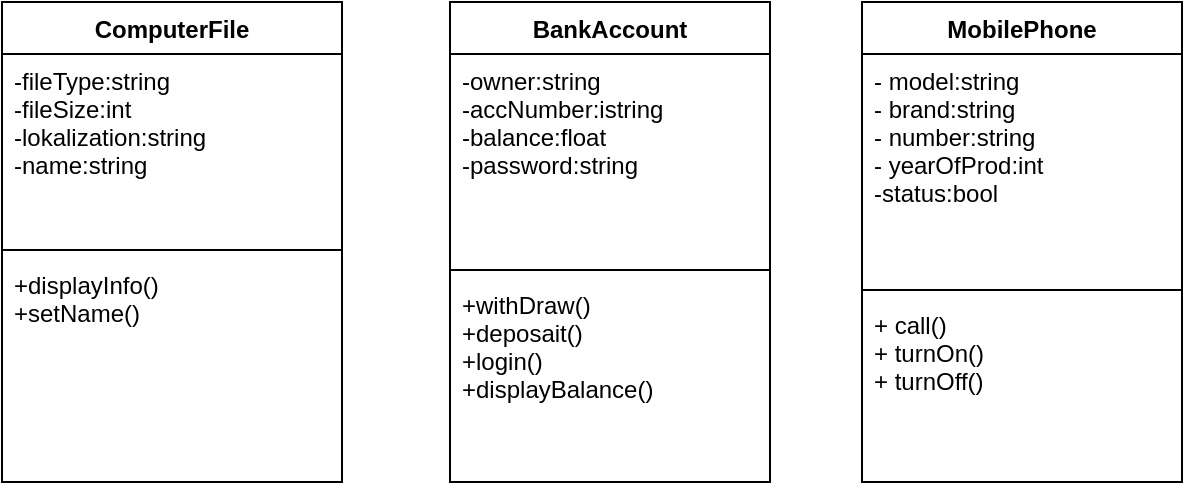 <mxfile version="15.7.4" type="device"><diagram id="mmkAHdkkP4OrmB_CG6qH" name="Page-1"><mxGraphModel dx="1422" dy="794" grid="1" gridSize="10" guides="1" tooltips="1" connect="1" arrows="1" fold="1" page="1" pageScale="1" pageWidth="827" pageHeight="1169" math="0" shadow="0"><root><mxCell id="0"/><mxCell id="1" parent="0"/><mxCell id="JOaPK1BuftoO8KScHGxE-1" value="ComputerFile" style="swimlane;fontStyle=1;align=center;verticalAlign=top;childLayout=stackLayout;horizontal=1;startSize=26;horizontalStack=0;resizeParent=1;resizeParentMax=0;resizeLast=0;collapsible=1;marginBottom=0;" vertex="1" parent="1"><mxGeometry x="30" y="140" width="170" height="240" as="geometry"/></mxCell><mxCell id="JOaPK1BuftoO8KScHGxE-2" value="-fileType:string&#10;-fileSize:int&#10;-lokalization:string&#10;-name:string" style="text;strokeColor=none;fillColor=none;align=left;verticalAlign=top;spacingLeft=4;spacingRight=4;overflow=hidden;rotatable=0;points=[[0,0.5],[1,0.5]];portConstraint=eastwest;" vertex="1" parent="JOaPK1BuftoO8KScHGxE-1"><mxGeometry y="26" width="170" height="94" as="geometry"/></mxCell><mxCell id="JOaPK1BuftoO8KScHGxE-3" value="" style="line;strokeWidth=1;fillColor=none;align=left;verticalAlign=middle;spacingTop=-1;spacingLeft=3;spacingRight=3;rotatable=0;labelPosition=right;points=[];portConstraint=eastwest;" vertex="1" parent="JOaPK1BuftoO8KScHGxE-1"><mxGeometry y="120" width="170" height="8" as="geometry"/></mxCell><mxCell id="JOaPK1BuftoO8KScHGxE-4" value="+displayInfo()&#10;+setName()&#10;&#10;" style="text;strokeColor=none;fillColor=none;align=left;verticalAlign=top;spacingLeft=4;spacingRight=4;overflow=hidden;rotatable=0;points=[[0,0.5],[1,0.5]];portConstraint=eastwest;" vertex="1" parent="JOaPK1BuftoO8KScHGxE-1"><mxGeometry y="128" width="170" height="112" as="geometry"/></mxCell><mxCell id="JOaPK1BuftoO8KScHGxE-5" value="BankAccount" style="swimlane;fontStyle=1;align=center;verticalAlign=top;childLayout=stackLayout;horizontal=1;startSize=26;horizontalStack=0;resizeParent=1;resizeParentMax=0;resizeLast=0;collapsible=1;marginBottom=0;" vertex="1" parent="1"><mxGeometry x="254" y="140" width="160" height="240" as="geometry"/></mxCell><mxCell id="JOaPK1BuftoO8KScHGxE-6" value="-owner:string&#10;-accNumber:istring&#10;-balance:float&#10;-password:string" style="text;strokeColor=none;fillColor=none;align=left;verticalAlign=top;spacingLeft=4;spacingRight=4;overflow=hidden;rotatable=0;points=[[0,0.5],[1,0.5]];portConstraint=eastwest;" vertex="1" parent="JOaPK1BuftoO8KScHGxE-5"><mxGeometry y="26" width="160" height="104" as="geometry"/></mxCell><mxCell id="JOaPK1BuftoO8KScHGxE-7" value="" style="line;strokeWidth=1;fillColor=none;align=left;verticalAlign=middle;spacingTop=-1;spacingLeft=3;spacingRight=3;rotatable=0;labelPosition=right;points=[];portConstraint=eastwest;" vertex="1" parent="JOaPK1BuftoO8KScHGxE-5"><mxGeometry y="130" width="160" height="8" as="geometry"/></mxCell><mxCell id="JOaPK1BuftoO8KScHGxE-8" value="+withDraw()&#10;+deposait()&#10;+login()&#10;+displayBalance()" style="text;strokeColor=none;fillColor=none;align=left;verticalAlign=top;spacingLeft=4;spacingRight=4;overflow=hidden;rotatable=0;points=[[0,0.5],[1,0.5]];portConstraint=eastwest;" vertex="1" parent="JOaPK1BuftoO8KScHGxE-5"><mxGeometry y="138" width="160" height="102" as="geometry"/></mxCell><mxCell id="JOaPK1BuftoO8KScHGxE-9" value="MobilePhone" style="swimlane;fontStyle=1;align=center;verticalAlign=top;childLayout=stackLayout;horizontal=1;startSize=26;horizontalStack=0;resizeParent=1;resizeParentMax=0;resizeLast=0;collapsible=1;marginBottom=0;" vertex="1" parent="1"><mxGeometry x="460" y="140" width="160" height="240" as="geometry"/></mxCell><mxCell id="JOaPK1BuftoO8KScHGxE-10" value="- model:string&#10;- brand:string&#10;- number:string&#10;- yearOfProd:int&#10;-status:bool" style="text;strokeColor=none;fillColor=none;align=left;verticalAlign=top;spacingLeft=4;spacingRight=4;overflow=hidden;rotatable=0;points=[[0,0.5],[1,0.5]];portConstraint=eastwest;" vertex="1" parent="JOaPK1BuftoO8KScHGxE-9"><mxGeometry y="26" width="160" height="114" as="geometry"/></mxCell><mxCell id="JOaPK1BuftoO8KScHGxE-11" value="" style="line;strokeWidth=1;fillColor=none;align=left;verticalAlign=middle;spacingTop=-1;spacingLeft=3;spacingRight=3;rotatable=0;labelPosition=right;points=[];portConstraint=eastwest;" vertex="1" parent="JOaPK1BuftoO8KScHGxE-9"><mxGeometry y="140" width="160" height="8" as="geometry"/></mxCell><mxCell id="JOaPK1BuftoO8KScHGxE-12" value="+ call()&#10;+ turnOn()&#10;+ turnOff()" style="text;strokeColor=none;fillColor=none;align=left;verticalAlign=top;spacingLeft=4;spacingRight=4;overflow=hidden;rotatable=0;points=[[0,0.5],[1,0.5]];portConstraint=eastwest;" vertex="1" parent="JOaPK1BuftoO8KScHGxE-9"><mxGeometry y="148" width="160" height="92" as="geometry"/></mxCell></root></mxGraphModel></diagram></mxfile>